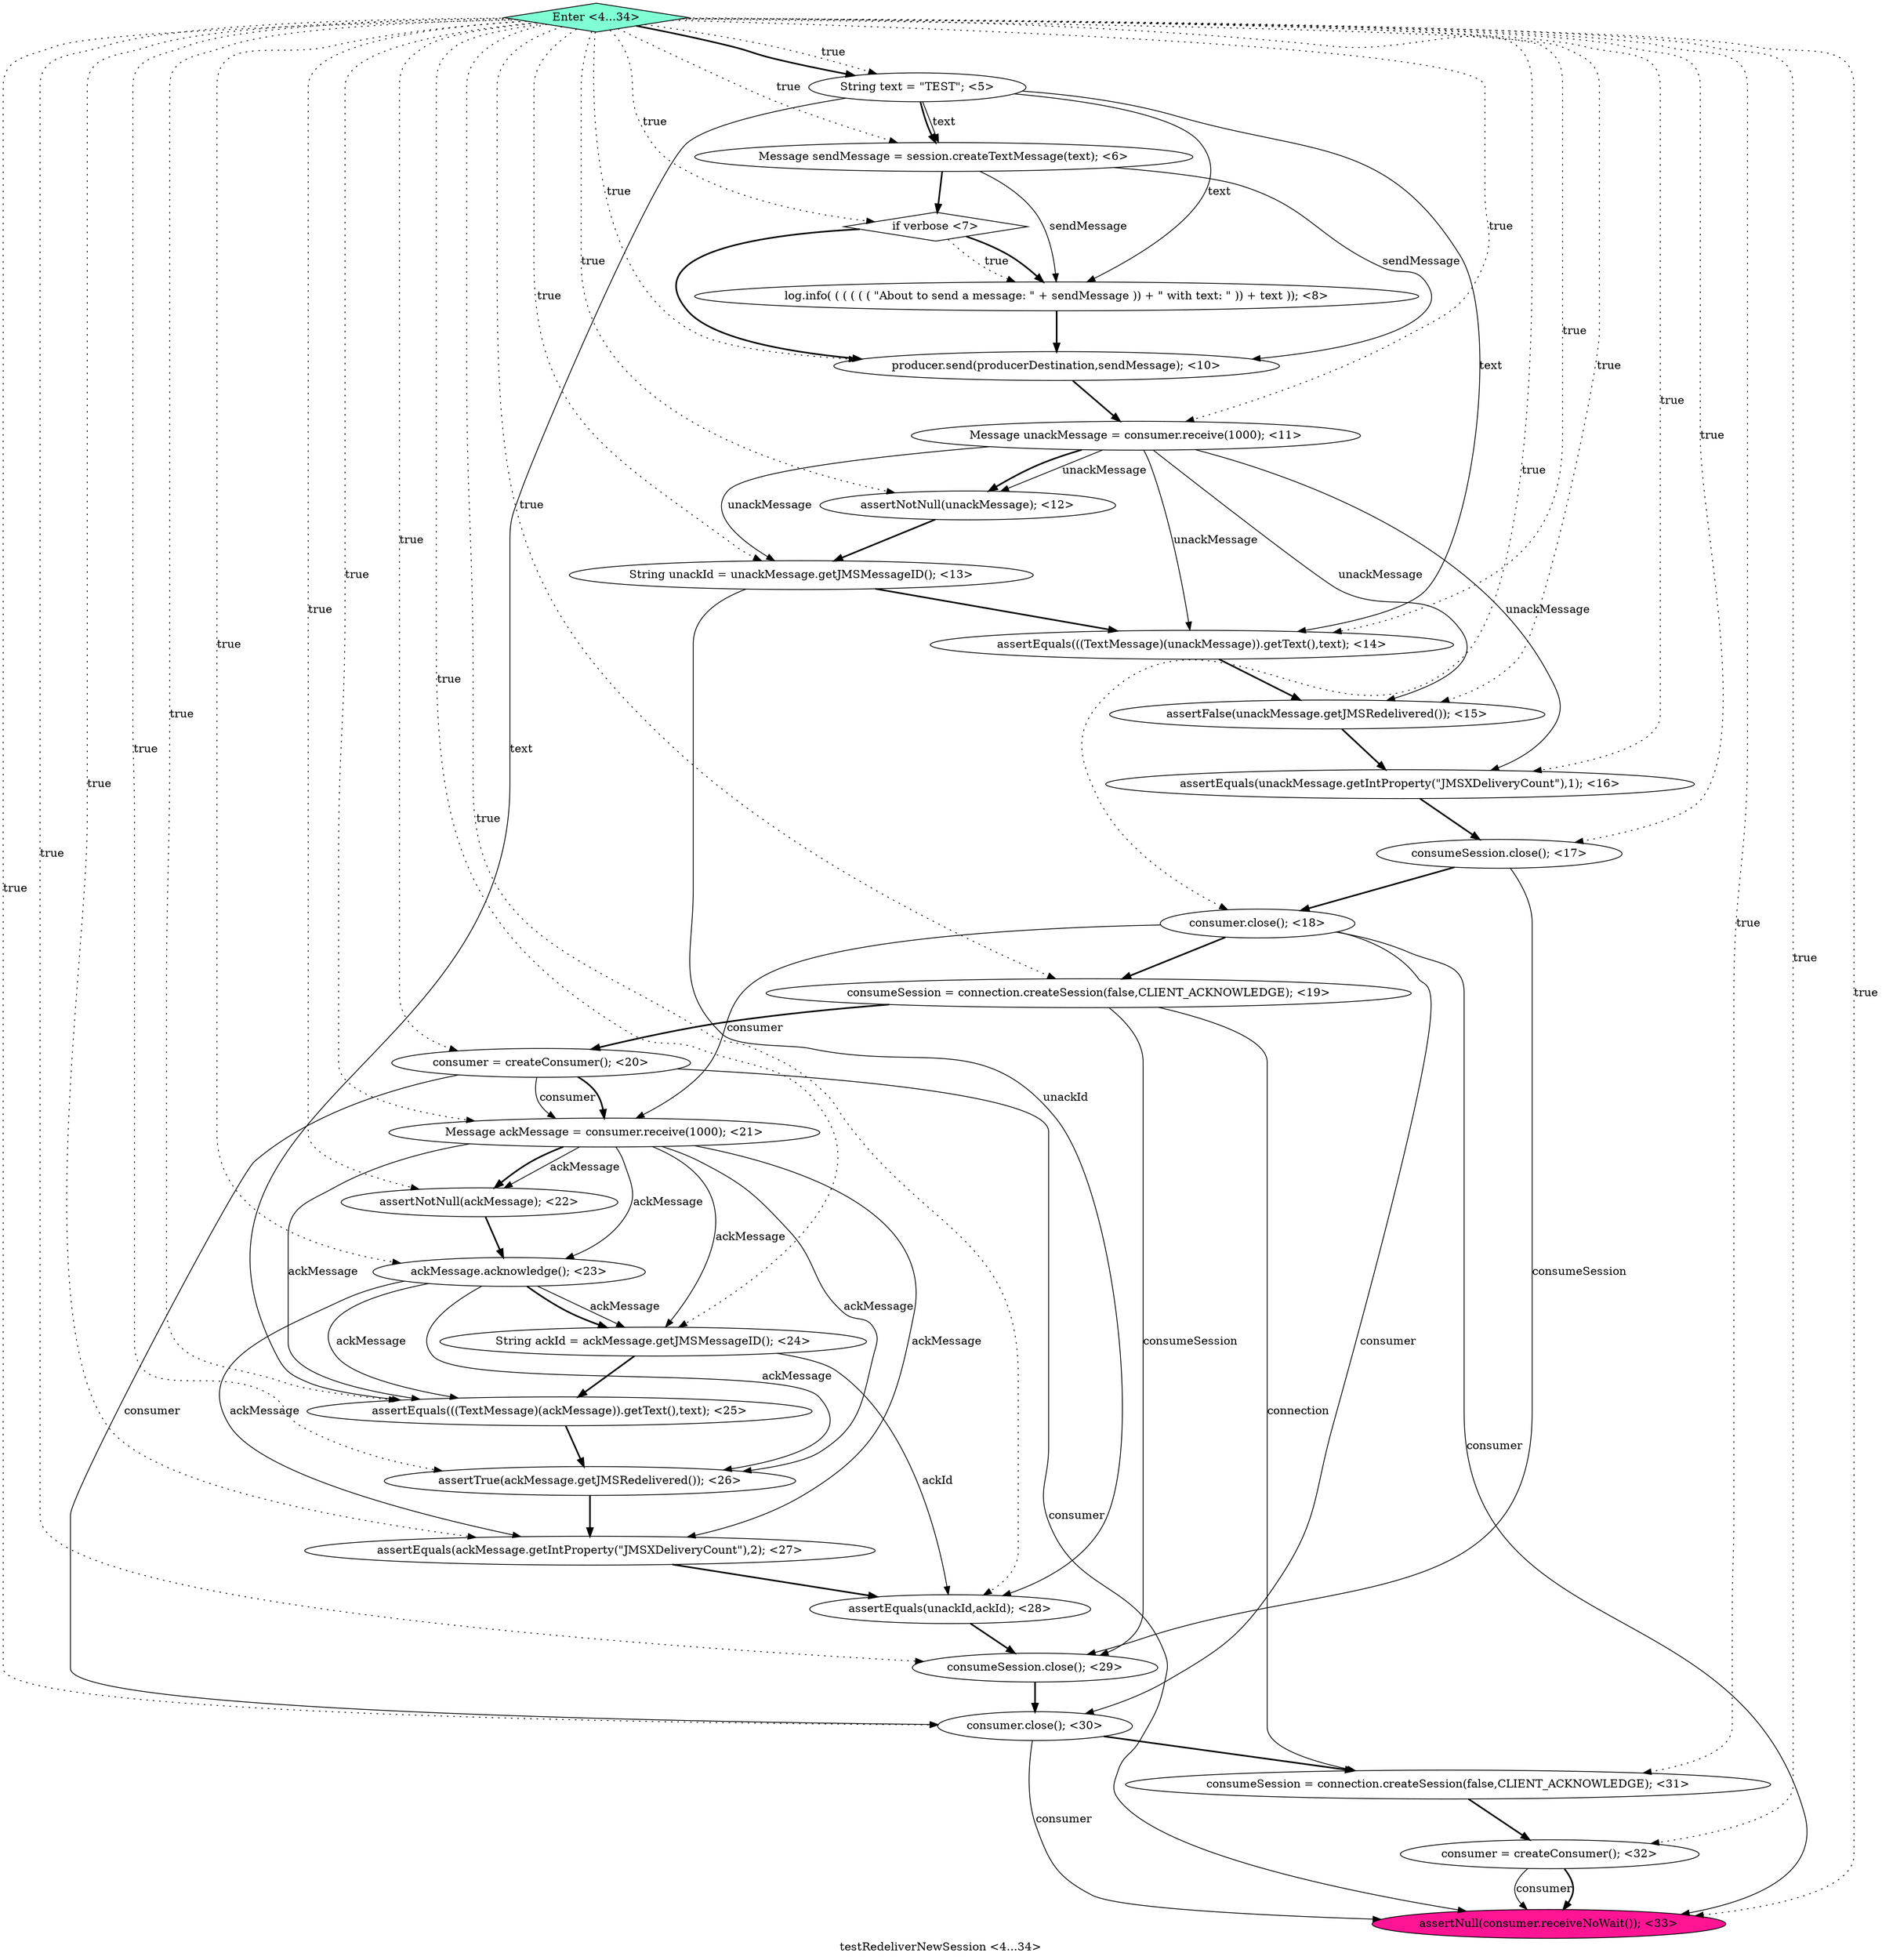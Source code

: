 digraph PDG {
label = "testRedeliverNewSession <4...34>";
0.1 [style = filled, label = "Message sendMessage = session.createTextMessage(text); <6>", fillcolor = white, shape = ellipse];
0.19 [style = filled, label = "assertEquals(((TextMessage)(ackMessage)).getText(),text); <25>", fillcolor = white, shape = ellipse];
0.0 [style = filled, label = "String text = \"TEST\"; <5>", fillcolor = white, shape = ellipse];
0.2 [style = filled, label = "if verbose <7>", fillcolor = white, shape = diamond];
0.12 [style = filled, label = "consumer.close(); <18>", fillcolor = white, shape = ellipse];
0.20 [style = filled, label = "assertTrue(ackMessage.getJMSRedelivered()); <26>", fillcolor = white, shape = ellipse];
0.11 [style = filled, label = "consumeSession.close(); <17>", fillcolor = white, shape = ellipse];
0.6 [style = filled, label = "assertNotNull(unackMessage); <12>", fillcolor = white, shape = ellipse];
0.9 [style = filled, label = "assertFalse(unackMessage.getJMSRedelivered()); <15>", fillcolor = white, shape = ellipse];
0.18 [style = filled, label = "String ackId = ackMessage.getJMSMessageID(); <24>", fillcolor = white, shape = ellipse];
0.22 [style = filled, label = "assertEquals(unackId,ackId); <28>", fillcolor = white, shape = ellipse];
0.8 [style = filled, label = "assertEquals(((TextMessage)(unackMessage)).getText(),text); <14>", fillcolor = white, shape = ellipse];
0.13 [style = filled, label = "consumeSession = connection.createSession(false,CLIENT_ACKNOWLEDGE); <19>", fillcolor = white, shape = ellipse];
0.16 [style = filled, label = "assertNotNull(ackMessage); <22>", fillcolor = white, shape = ellipse];
0.4 [style = filled, label = "producer.send(producerDestination,sendMessage); <10>", fillcolor = white, shape = ellipse];
0.15 [style = filled, label = "Message ackMessage = consumer.receive(1000); <21>", fillcolor = white, shape = ellipse];
0.10 [style = filled, label = "assertEquals(unackMessage.getIntProperty(\"JMSXDeliveryCount\"),1); <16>", fillcolor = white, shape = ellipse];
0.26 [style = filled, label = "consumer = createConsumer(); <32>", fillcolor = white, shape = ellipse];
0.5 [style = filled, label = "Message unackMessage = consumer.receive(1000); <11>", fillcolor = white, shape = ellipse];
0.25 [style = filled, label = "consumeSession = connection.createSession(false,CLIENT_ACKNOWLEDGE); <31>", fillcolor = white, shape = ellipse];
0.17 [style = filled, label = "ackMessage.acknowledge(); <23>", fillcolor = white, shape = ellipse];
0.14 [style = filled, label = "consumer = createConsumer(); <20>", fillcolor = white, shape = ellipse];
0.21 [style = filled, label = "assertEquals(ackMessage.getIntProperty(\"JMSXDeliveryCount\"),2); <27>", fillcolor = white, shape = ellipse];
0.23 [style = filled, label = "consumeSession.close(); <29>", fillcolor = white, shape = ellipse];
0.28 [style = filled, label = "Enter <4...34>", fillcolor = aquamarine, shape = diamond];
0.3 [style = filled, label = "log.info( ( ( ( ( ( \"About to send a message: \" + sendMessage )) + \" with text: \" )) + text )); <8>", fillcolor = white, shape = ellipse];
0.7 [style = filled, label = "String unackId = unackMessage.getJMSMessageID(); <13>", fillcolor = white, shape = ellipse];
0.24 [style = filled, label = "consumer.close(); <30>", fillcolor = white, shape = ellipse];
0.27 [style = filled, label = "assertNull(consumer.receiveNoWait()); <33>", fillcolor = deeppink, shape = ellipse];
0.0 -> 0.1 [style = solid, label="text"];
0.0 -> 0.1 [style = bold, label=""];
0.0 -> 0.3 [style = solid, label="text"];
0.0 -> 0.8 [style = solid, label="text"];
0.0 -> 0.19 [style = solid, label="text"];
0.1 -> 0.2 [style = bold, label=""];
0.1 -> 0.3 [style = solid, label="sendMessage"];
0.1 -> 0.4 [style = solid, label="sendMessage"];
0.2 -> 0.3 [style = dotted, label="true"];
0.2 -> 0.3 [style = bold, label=""];
0.2 -> 0.4 [style = bold, label=""];
0.3 -> 0.4 [style = bold, label=""];
0.4 -> 0.5 [style = bold, label=""];
0.5 -> 0.6 [style = solid, label="unackMessage"];
0.5 -> 0.6 [style = bold, label=""];
0.5 -> 0.7 [style = solid, label="unackMessage"];
0.5 -> 0.8 [style = solid, label="unackMessage"];
0.5 -> 0.9 [style = solid, label="unackMessage"];
0.5 -> 0.10 [style = solid, label="unackMessage"];
0.6 -> 0.7 [style = bold, label=""];
0.7 -> 0.8 [style = bold, label=""];
0.7 -> 0.22 [style = solid, label="unackId"];
0.8 -> 0.9 [style = bold, label=""];
0.9 -> 0.10 [style = bold, label=""];
0.10 -> 0.11 [style = bold, label=""];
0.11 -> 0.12 [style = bold, label=""];
0.11 -> 0.23 [style = solid, label="consumeSession"];
0.12 -> 0.13 [style = bold, label=""];
0.12 -> 0.15 [style = solid, label="consumer"];
0.12 -> 0.24 [style = solid, label="consumer"];
0.12 -> 0.27 [style = solid, label="consumer"];
0.13 -> 0.14 [style = bold, label=""];
0.13 -> 0.23 [style = solid, label="consumeSession"];
0.13 -> 0.25 [style = solid, label="connection"];
0.14 -> 0.15 [style = solid, label="consumer"];
0.14 -> 0.15 [style = bold, label=""];
0.14 -> 0.24 [style = solid, label="consumer"];
0.14 -> 0.27 [style = solid, label="consumer"];
0.15 -> 0.16 [style = solid, label="ackMessage"];
0.15 -> 0.16 [style = bold, label=""];
0.15 -> 0.17 [style = solid, label="ackMessage"];
0.15 -> 0.18 [style = solid, label="ackMessage"];
0.15 -> 0.19 [style = solid, label="ackMessage"];
0.15 -> 0.20 [style = solid, label="ackMessage"];
0.15 -> 0.21 [style = solid, label="ackMessage"];
0.16 -> 0.17 [style = bold, label=""];
0.17 -> 0.18 [style = solid, label="ackMessage"];
0.17 -> 0.18 [style = bold, label=""];
0.17 -> 0.19 [style = solid, label="ackMessage"];
0.17 -> 0.20 [style = solid, label="ackMessage"];
0.17 -> 0.21 [style = solid, label="ackMessage"];
0.18 -> 0.19 [style = bold, label=""];
0.18 -> 0.22 [style = solid, label="ackId"];
0.19 -> 0.20 [style = bold, label=""];
0.20 -> 0.21 [style = bold, label=""];
0.21 -> 0.22 [style = bold, label=""];
0.22 -> 0.23 [style = bold, label=""];
0.23 -> 0.24 [style = bold, label=""];
0.24 -> 0.25 [style = bold, label=""];
0.24 -> 0.27 [style = solid, label="consumer"];
0.25 -> 0.26 [style = bold, label=""];
0.26 -> 0.27 [style = solid, label="consumer"];
0.26 -> 0.27 [style = bold, label=""];
0.28 -> 0.0 [style = dotted, label="true"];
0.28 -> 0.0 [style = bold, label=""];
0.28 -> 0.1 [style = dotted, label="true"];
0.28 -> 0.2 [style = dotted, label="true"];
0.28 -> 0.4 [style = dotted, label="true"];
0.28 -> 0.5 [style = dotted, label="true"];
0.28 -> 0.6 [style = dotted, label="true"];
0.28 -> 0.7 [style = dotted, label="true"];
0.28 -> 0.8 [style = dotted, label="true"];
0.28 -> 0.9 [style = dotted, label="true"];
0.28 -> 0.10 [style = dotted, label="true"];
0.28 -> 0.11 [style = dotted, label="true"];
0.28 -> 0.12 [style = dotted, label="true"];
0.28 -> 0.13 [style = dotted, label="true"];
0.28 -> 0.14 [style = dotted, label="true"];
0.28 -> 0.15 [style = dotted, label="true"];
0.28 -> 0.16 [style = dotted, label="true"];
0.28 -> 0.17 [style = dotted, label="true"];
0.28 -> 0.18 [style = dotted, label="true"];
0.28 -> 0.19 [style = dotted, label="true"];
0.28 -> 0.20 [style = dotted, label="true"];
0.28 -> 0.21 [style = dotted, label="true"];
0.28 -> 0.22 [style = dotted, label="true"];
0.28 -> 0.23 [style = dotted, label="true"];
0.28 -> 0.24 [style = dotted, label="true"];
0.28 -> 0.25 [style = dotted, label="true"];
0.28 -> 0.26 [style = dotted, label="true"];
0.28 -> 0.27 [style = dotted, label="true"];
}
